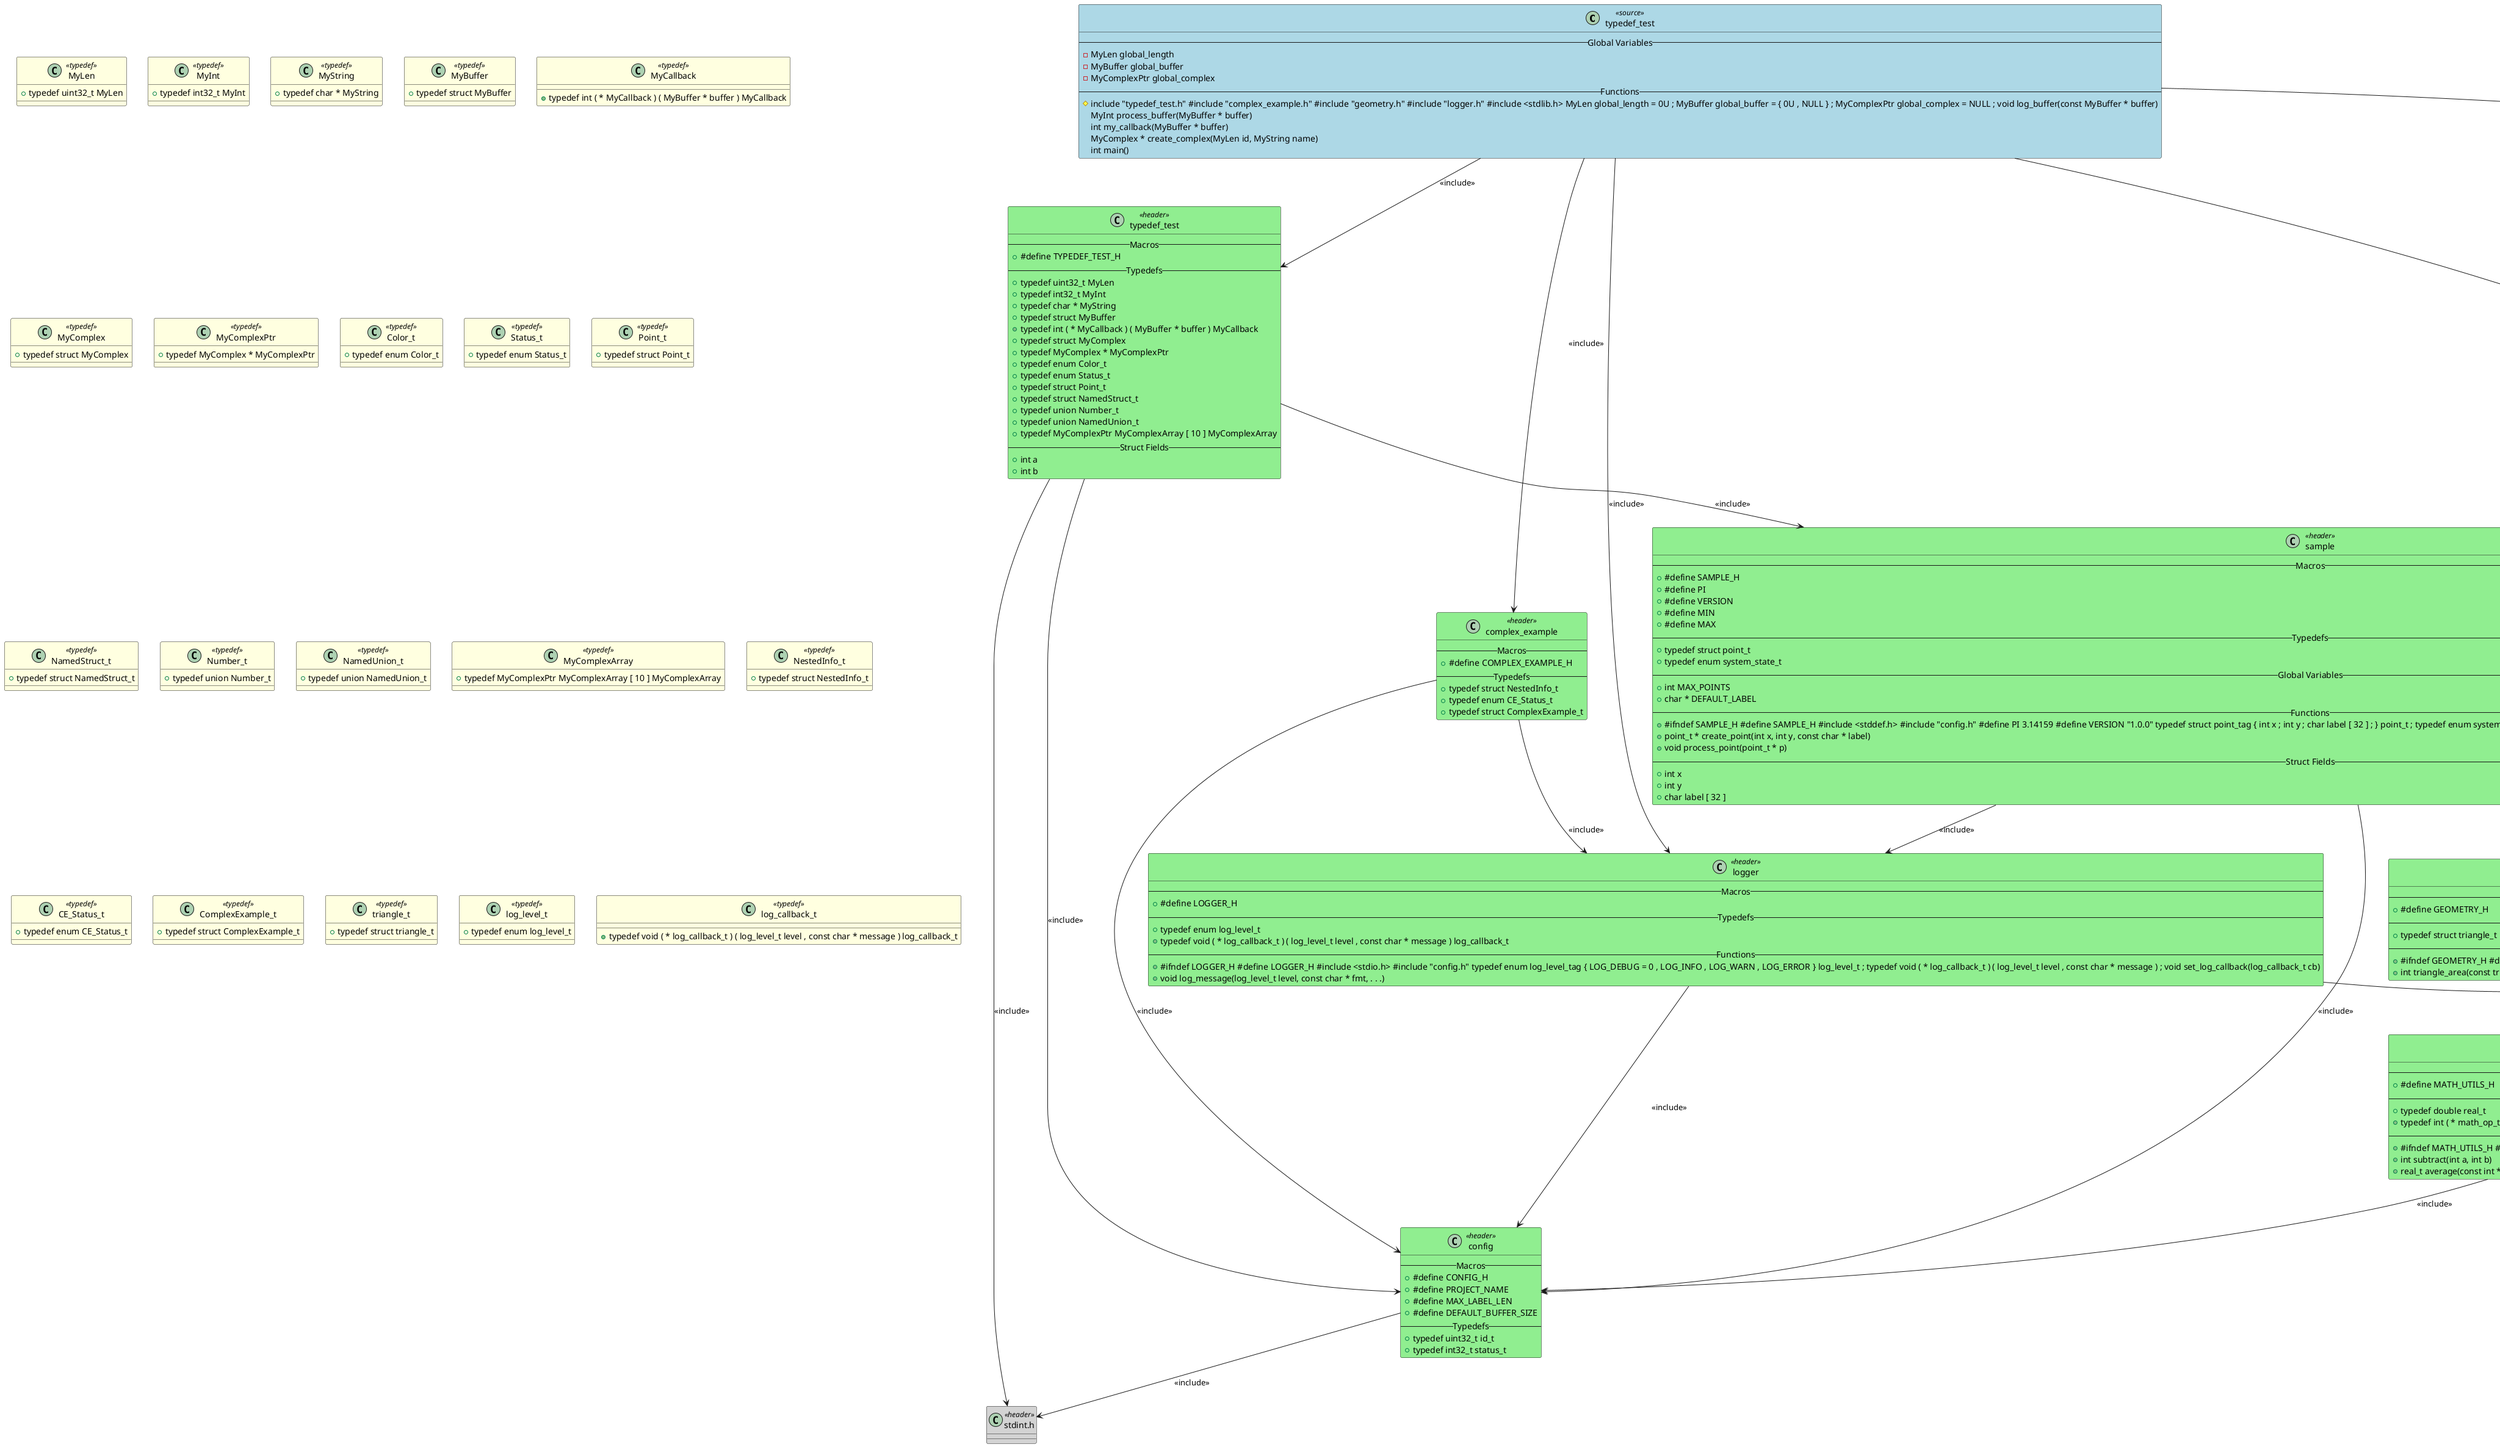 @startuml typedef_test

class "typedef_test" as TYPEDEF_TEST <<source>> #LightBlue
{
    -- Global Variables --
    - MyLen global_length
    - MyBuffer global_buffer
    - MyComplexPtr global_complex
    -- Functions --
    #include "typedef_test.h" #include "complex_example.h" #include "geometry.h" #include "logger.h" #include <stdlib.h> MyLen global_length = 0U ; MyBuffer global_buffer = { 0U , NULL } ; MyComplexPtr global_complex = NULL ; void log_buffer(const MyBuffer * buffer)
    MyInt process_buffer(MyBuffer * buffer)
    int my_callback(MyBuffer * buffer)
    MyComplex * create_complex(MyLen id, MyString name)
    int main()
}

class "typedef_test" as HEADER_TYPEDEF_TEST <<header>> #LightGreen
{
    -- Macros --
    + #define TYPEDEF_TEST_H
    -- Typedefs --
    + typedef uint32_t MyLen
    + typedef int32_t MyInt
    + typedef char * MyString
    + typedef struct MyBuffer
    + typedef int ( * MyCallback ) ( MyBuffer * buffer ) MyCallback
    + typedef struct MyComplex
    + typedef MyComplex * MyComplexPtr
    + typedef enum Color_t
    + typedef enum Status_t
    + typedef struct Point_t
    + typedef struct NamedStruct_t
    + typedef union Number_t
    + typedef union NamedUnion_t
    + typedef MyComplexPtr MyComplexArray [ 10 ] MyComplexArray
    -- Struct Fields --
    + int a
    + int b
}

class "complex_example" as HEADER_COMPLEX_EXAMPLE <<header>> #LightGreen
{
    -- Macros --
    + #define COMPLEX_EXAMPLE_H
    -- Typedefs --
    + typedef struct NestedInfo_t
    + typedef enum CE_Status_t
    + typedef struct ComplexExample_t
}

class "geometry" as HEADER_GEOMETRY <<header>> #LightGreen
{
    -- Macros --
    + #define GEOMETRY_H
    -- Typedefs --
    + typedef struct triangle_t
    -- Functions --
    + #ifndef GEOMETRY_H #define GEOMETRY_H #include "sample.h" #include "math_utils.h" typedef struct triangle_tag { point_t vertices [ 3 ] ; char label [ MAX_LABEL_LEN ] ; } triangle_t ; triangle_t create_triangle(const point_t * a, const point_t * b, const point_t * c, const char * label)
    + int triangle_area(const triangle_t * tri)
}

class "logger" as HEADER_LOGGER <<header>> #LightGreen
{
    -- Macros --
    + #define LOGGER_H
    -- Typedefs --
    + typedef enum log_level_t
    + typedef void ( * log_callback_t ) ( log_level_t level , const char * message ) log_callback_t
    -- Functions --
    + #ifndef LOGGER_H #define LOGGER_H #include <stdio.h> #include "config.h" typedef enum log_level_tag { LOG_DEBUG = 0 , LOG_INFO , LOG_WARN , LOG_ERROR } log_level_t ; typedef void ( * log_callback_t ) ( log_level_t level , const char * message ) ; void set_log_callback(log_callback_t cb)
    + void log_message(log_level_t level, const char * fmt, . . .)
}

class "stdlib.h" as HEADER_STDLIB_H <<header>> #LightGray
{
}

class "sample" as HEADER_SAMPLE <<header>> #LightGreen
{
    -- Macros --
    + #define SAMPLE_H
    + #define PI
    + #define VERSION
    + #define MIN
    + #define MAX
    -- Typedefs --
    + typedef struct point_t
    + typedef enum system_state_t
    -- Global Variables --
    + int MAX_POINTS
    + char * DEFAULT_LABEL
    -- Functions --
    + #ifndef SAMPLE_H #define SAMPLE_H #include <stddef.h> #include "config.h" #define PI 3.14159 #define VERSION "1.0.0" typedef struct point_tag { int x ; int y ; char label [ 32 ] ; } point_t ; typedef enum system_state_tag { STATE_IDLE = 0 , STATE_RUNNING , STATE_ERROR } system_state_t ; extern int calculate_sum(int a, int b)
    + point_t * create_point(int x, int y, const char * label)
    + void process_point(point_t * p)
    -- Struct Fields --
    + int x
    + int y
    + char label [ 32 ]
}

class "config" as HEADER_CONFIG <<header>> #LightGreen
{
    -- Macros --
    + #define CONFIG_H
    + #define PROJECT_NAME
    + #define MAX_LABEL_LEN
    + #define DEFAULT_BUFFER_SIZE
    -- Typedefs --
    + typedef uint32_t id_t
    + typedef int32_t status_t
}

class "stdint.h" as HEADER_STDINT_H <<header>> #LightGray
{
}

class "math_utils" as HEADER_MATH_UTILS <<header>> #LightGreen
{
    -- Macros --
    + #define MATH_UTILS_H
    -- Typedefs --
    + typedef double real_t
    + typedef int ( * math_op_t ) ( int , int ) math_op_t
    -- Functions --
    + #ifndef MATH_UTILS_H #define MATH_UTILS_H #include "config.h" typedef double real_t ; typedef int ( * math_op_t ) ( int , int ) ; int add(int a, int b)
    + int subtract(int a, int b)
    + real_t average(const int * arr, size_t len)
}

class "stdio.h" as HEADER_STDIO_H <<header>> #LightGray
{
}

class "MyLen" as TYPEDEF_MYLEN <<typedef>> #LightYellow
{
    + typedef uint32_t MyLen
}

class "MyInt" as TYPEDEF_MYINT <<typedef>> #LightYellow
{
    + typedef int32_t MyInt
}

class "MyString" as TYPEDEF_MYSTRING <<typedef>> #LightYellow
{
    + typedef char * MyString
}

class "MyBuffer" as TYPEDEF_MYBUFFER <<typedef>> #LightYellow
{
    + typedef struct MyBuffer
}

class "MyCallback" as TYPEDEF_MYCALLBACK <<typedef>> #LightYellow
{
    + typedef int ( * MyCallback ) ( MyBuffer * buffer ) MyCallback
}

class "MyComplex" as TYPEDEF_MYCOMPLEX <<typedef>> #LightYellow
{
    + typedef struct MyComplex
}

class "MyComplexPtr" as TYPEDEF_MYCOMPLEXPTR <<typedef>> #LightYellow
{
    + typedef MyComplex * MyComplexPtr
}

class "Color_t" as TYPEDEF_COLOR_T <<typedef>> #LightYellow
{
    + typedef enum Color_t
}

class "Status_t" as TYPEDEF_STATUS_T <<typedef>> #LightYellow
{
    + typedef enum Status_t
}

class "Point_t" as TYPEDEF_POINT_T <<typedef>> #LightYellow
{
    + typedef struct Point_t
}

class "NamedStruct_t" as TYPEDEF_NAMEDSTRUCT_T <<typedef>> #LightYellow
{
    + typedef struct NamedStruct_t
}

class "Number_t" as TYPEDEF_NUMBER_T <<typedef>> #LightYellow
{
    + typedef union Number_t
}

class "NamedUnion_t" as TYPEDEF_NAMEDUNION_T <<typedef>> #LightYellow
{
    + typedef union NamedUnion_t
}

class "MyComplexArray" as TYPEDEF_MYCOMPLEXARRAY <<typedef>> #LightYellow
{
    + typedef MyComplexPtr MyComplexArray [ 10 ] MyComplexArray
}

class "NestedInfo_t" as TYPEDEF_NESTEDINFO_T <<typedef>> #LightYellow
{
    + typedef struct NestedInfo_t
}

class "CE_Status_t" as TYPEDEF_CE_STATUS_T <<typedef>> #LightYellow
{
    + typedef enum CE_Status_t
}

class "ComplexExample_t" as TYPEDEF_COMPLEXEXAMPLE_T <<typedef>> #LightYellow
{
    + typedef struct ComplexExample_t
}

class "triangle_t" as TYPEDEF_TRIANGLE_T <<typedef>> #LightYellow
{
    + typedef struct triangle_t
}

class "log_level_t" as TYPEDEF_LOG_LEVEL_T <<typedef>> #LightYellow
{
    + typedef enum log_level_t
}

class "log_callback_t" as TYPEDEF_LOG_CALLBACK_T <<typedef>> #LightYellow
{
    + typedef void ( * log_callback_t ) ( log_level_t level , const char * message ) log_callback_t
}

TYPEDEF_TEST --> HEADER_TYPEDEF_TEST : <<include>>
TYPEDEF_TEST --> HEADER_COMPLEX_EXAMPLE : <<include>>
TYPEDEF_TEST --> HEADER_GEOMETRY : <<include>>
TYPEDEF_TEST --> HEADER_LOGGER : <<include>>
TYPEDEF_TEST --> HEADER_STDLIB_H : <<include>>
HEADER_TYPEDEF_TEST --> HEADER_STDINT_H : <<include>>
HEADER_TYPEDEF_TEST --> HEADER_SAMPLE : <<include>>
HEADER_TYPEDEF_TEST --> HEADER_CONFIG : <<include>>
HEADER_COMPLEX_EXAMPLE --> HEADER_CONFIG : <<include>>
HEADER_COMPLEX_EXAMPLE --> HEADER_LOGGER : <<include>>
HEADER_GEOMETRY --> HEADER_SAMPLE : <<include>>
HEADER_GEOMETRY --> HEADER_MATH_UTILS : <<include>>
HEADER_LOGGER --> HEADER_STDIO_H : <<include>>
HEADER_LOGGER --> HEADER_CONFIG : <<include>>
HEADER_CONFIG --> HEADER_STDINT_H : <<include>>
HEADER_MATH_UTILS --> HEADER_CONFIG : <<include>>
HEADER_SAMPLE --> HEADER_CONFIG : <<include>>
HEADER_SAMPLE --> HEADER_GEOMETRY : <<include>>
HEADER_SAMPLE --> HEADER_LOGGER : <<include>>

@enduml
